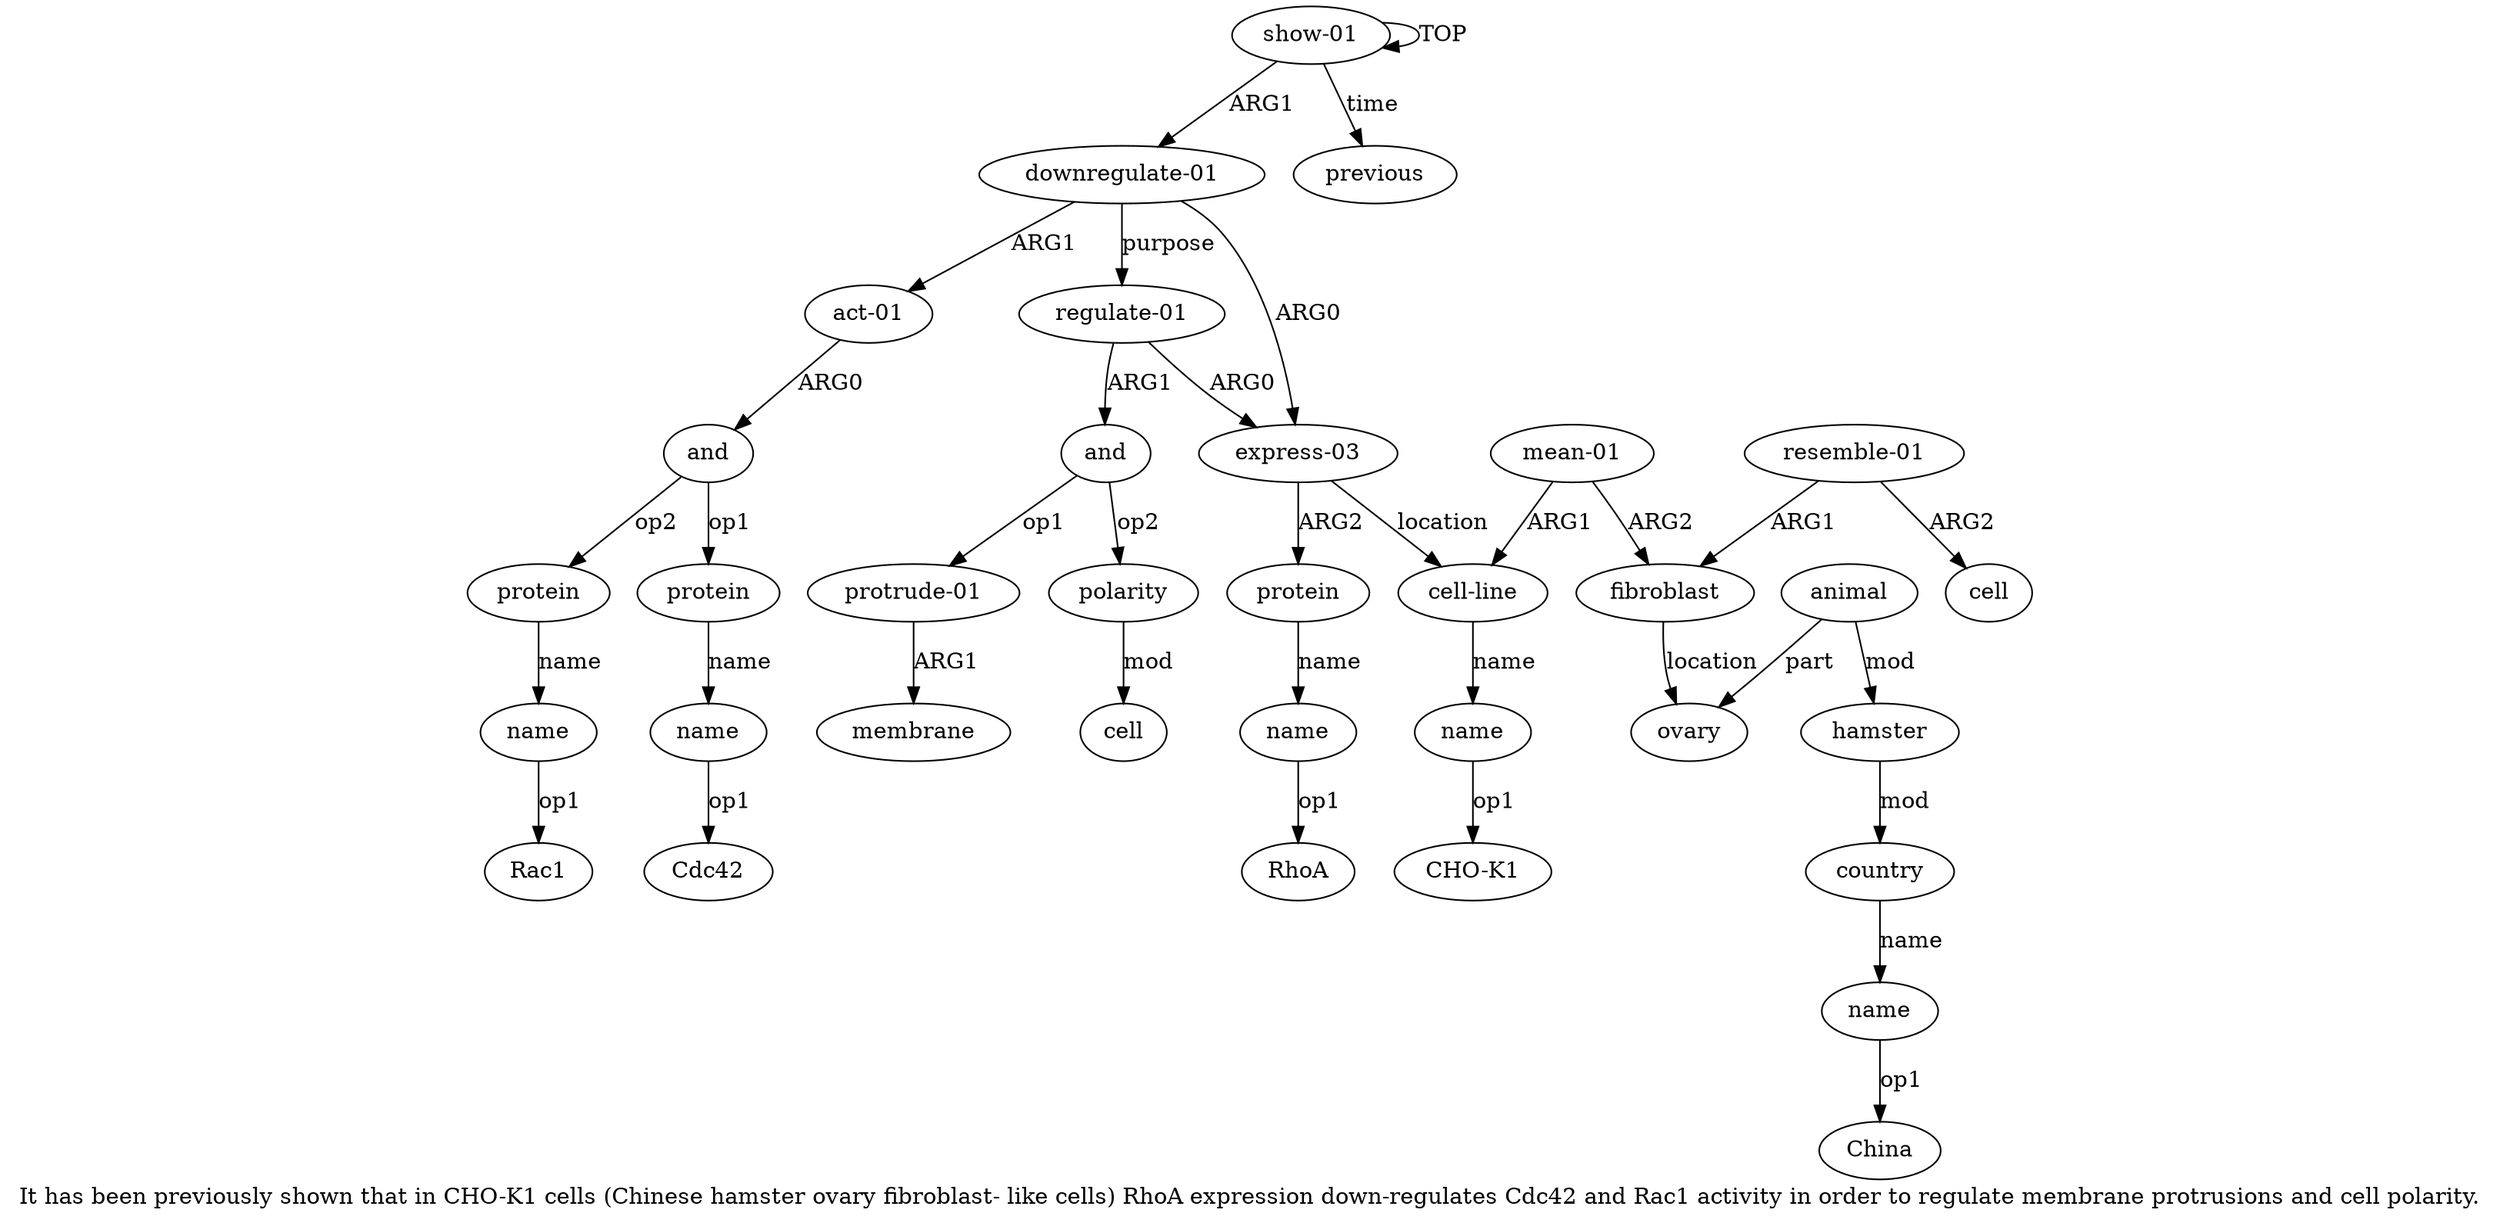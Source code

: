 digraph  {
	graph [label="It has been previously shown that in CHO-K1 cells (Chinese hamster ovary fibroblast- like cells) RhoA expression down-regulates \
Cdc42 and Rac1 activity in order to regulate membrane protrusions and cell polarity."];
	node [label="\N"];
	a20	 [color=black,
		gold_ind=20,
		gold_label=protein,
		label=protein,
		test_ind=20,
		test_label=protein];
	a21	 [color=black,
		gold_ind=21,
		gold_label=name,
		label=name,
		test_ind=21,
		test_label=name];
	a20 -> a21 [key=0,
	color=black,
	gold_label=name,
	label=name,
	test_label=name];
"a21 Rac1" [color=black,
	gold_ind=-1,
	gold_label=Rac1,
	label=Rac1,
	test_ind=-1,
	test_label=Rac1];
a21 -> "a21 Rac1" [key=0,
color=black,
gold_label=op1,
label=op1,
test_label=op1];
a22 [color=black,
gold_ind=22,
gold_label="regulate-01",
label="regulate-01",
test_ind=22,
test_label="regulate-01"];
a23 [color=black,
gold_ind=23,
gold_label=and,
label=and,
test_ind=23,
test_label=and];
a22 -> a23 [key=0,
color=black,
gold_label=ARG1,
label=ARG1,
test_label=ARG1];
a2 [color=black,
gold_ind=2,
gold_label="express-03",
label="express-03",
test_ind=2,
test_label="express-03"];
a22 -> a2 [key=0,
color=black,
gold_label=ARG0,
label=ARG0,
test_label=ARG0];
a24 [color=black,
gold_ind=24,
gold_label="protrude-01",
label="protrude-01",
test_ind=24,
test_label="protrude-01"];
a23 -> a24 [key=0,
color=black,
gold_label=op1,
label=op1,
test_label=op1];
a26 [color=black,
gold_ind=26,
gold_label=polarity,
label=polarity,
test_ind=26,
test_label=polarity];
a23 -> a26 [key=0,
color=black,
gold_label=op2,
label=op2,
test_label=op2];
a25 [color=black,
gold_ind=25,
gold_label=membrane,
label=membrane,
test_ind=25,
test_label=membrane];
a24 -> a25 [key=0,
color=black,
gold_label=ARG1,
label=ARG1,
test_label=ARG1];
a27 [color=black,
gold_ind=27,
gold_label=cell,
label=cell,
test_ind=27,
test_label=cell];
a26 -> a27 [key=0,
color=black,
gold_label=mod,
label=mod,
test_label=mod];
a28 [color=black,
gold_ind=28,
gold_label=previous,
label=previous,
test_ind=28,
test_label=previous];
"a4 RhoA" [color=black,
gold_ind=-1,
gold_label=RhoA,
label=RhoA,
test_ind=-1,
test_label=RhoA];
"a13 China" [color=black,
gold_ind=-1,
gold_label=China,
label=China,
test_ind=-1,
test_label=China];
"a6 CHO-K1" [color=black,
gold_ind=-1,
gold_label="CHO-K1",
label="CHO-K1",
test_ind=-1,
test_label="CHO-K1"];
a15 [color=black,
gold_ind=15,
gold_label=cell,
label=cell,
test_ind=15,
test_label=cell];
a14 [color=black,
gold_ind=14,
gold_label="resemble-01",
label="resemble-01",
test_ind=14,
test_label="resemble-01"];
a14 -> a15 [key=0,
color=black,
gold_label=ARG2,
label=ARG2,
test_label=ARG2];
a8 [color=black,
gold_ind=8,
gold_label=fibroblast,
label=fibroblast,
test_ind=8,
test_label=fibroblast];
a14 -> a8 [key=0,
color=black,
gold_label=ARG1,
label=ARG1,
test_label=ARG1];
a17 [color=black,
gold_ind=17,
gold_label=and,
label=and,
test_ind=17,
test_label=and];
a17 -> a20 [key=0,
color=black,
gold_label=op2,
label=op2,
test_label=op2];
a18 [color=black,
gold_ind=18,
gold_label=protein,
label=protein,
test_ind=18,
test_label=protein];
a17 -> a18 [key=0,
color=black,
gold_label=op1,
label=op1,
test_label=op1];
a16 [color=black,
gold_ind=16,
gold_label="act-01",
label="act-01",
test_ind=16,
test_label="act-01"];
a16 -> a17 [key=0,
color=black,
gold_label=ARG0,
label=ARG0,
test_label=ARG0];
a11 [color=black,
gold_ind=11,
gold_label=hamster,
label=hamster,
test_ind=11,
test_label=hamster];
a12 [color=black,
gold_ind=12,
gold_label=country,
label=country,
test_ind=12,
test_label=country];
a11 -> a12 [key=0,
color=black,
gold_label=mod,
label=mod,
test_label=mod];
a10 [color=black,
gold_ind=10,
gold_label=animal,
label=animal,
test_ind=10,
test_label=animal];
a10 -> a11 [key=0,
color=black,
gold_label=mod,
label=mod,
test_label=mod];
a9 [color=black,
gold_ind=9,
gold_label=ovary,
label=ovary,
test_ind=9,
test_label=ovary];
a10 -> a9 [key=0,
color=black,
gold_label=part,
label=part,
test_label=part];
a13 [color=black,
gold_ind=13,
gold_label=name,
label=name,
test_ind=13,
test_label=name];
a13 -> "a13 China" [key=0,
color=black,
gold_label=op1,
label=op1,
test_label=op1];
a12 -> a13 [key=0,
color=black,
gold_label=name,
label=name,
test_label=name];
a19 [color=black,
gold_ind=19,
gold_label=name,
label=name,
test_ind=19,
test_label=name];
"a19 Cdc42" [color=black,
gold_ind=-1,
gold_label=Cdc42,
label=Cdc42,
test_ind=-1,
test_label=Cdc42];
a19 -> "a19 Cdc42" [key=0,
color=black,
gold_label=op1,
label=op1,
test_label=op1];
a18 -> a19 [key=0,
color=black,
gold_label=name,
label=name,
test_label=name];
a1 [color=black,
gold_ind=1,
gold_label="downregulate-01",
label="downregulate-01",
test_ind=1,
test_label="downregulate-01"];
a1 -> a22 [key=0,
color=black,
gold_label=purpose,
label=purpose,
test_label=purpose];
a1 -> a16 [key=0,
color=black,
gold_label=ARG1,
label=ARG1,
test_label=ARG1];
a1 -> a2 [key=0,
color=black,
gold_label=ARG0,
label=ARG0,
test_label=ARG0];
a0 [color=black,
gold_ind=0,
gold_label="show-01",
label="show-01",
test_ind=0,
test_label="show-01"];
a0 -> a28 [key=0,
color=black,
gold_label=time,
label=time,
test_label=time];
a0 -> a1 [key=0,
color=black,
gold_label=ARG1,
label=ARG1,
test_label=ARG1];
a0 -> a0 [key=0,
color=black,
gold_label=TOP,
label=TOP,
test_label=TOP];
a3 [color=black,
gold_ind=3,
gold_label=protein,
label=protein,
test_ind=3,
test_label=protein];
a4 [color=black,
gold_ind=4,
gold_label=name,
label=name,
test_ind=4,
test_label=name];
a3 -> a4 [key=0,
color=black,
gold_label=name,
label=name,
test_label=name];
a2 -> a3 [key=0,
color=black,
gold_label=ARG2,
label=ARG2,
test_label=ARG2];
a5 [color=black,
gold_ind=5,
gold_label="cell-line",
label="cell-line",
test_ind=5,
test_label="cell-line"];
a2 -> a5 [key=0,
color=black,
gold_label=location,
label=location,
test_label=location];
a6 [color=black,
gold_ind=6,
gold_label=name,
label=name,
test_ind=6,
test_label=name];
a5 -> a6 [key=0,
color=black,
gold_label=name,
label=name,
test_label=name];
a4 -> "a4 RhoA" [key=0,
color=black,
gold_label=op1,
label=op1,
test_label=op1];
a7 [color=black,
gold_ind=7,
gold_label="mean-01",
label="mean-01",
test_ind=7,
test_label="mean-01"];
a7 -> a5 [key=0,
color=black,
gold_label=ARG1,
label=ARG1,
test_label=ARG1];
a7 -> a8 [key=0,
color=black,
gold_label=ARG2,
label=ARG2,
test_label=ARG2];
a6 -> "a6 CHO-K1" [key=0,
color=black,
gold_label=op1,
label=op1,
test_label=op1];
a8 -> a9 [key=0,
color=black,
gold_label=location,
label=location,
test_label=location];
}
